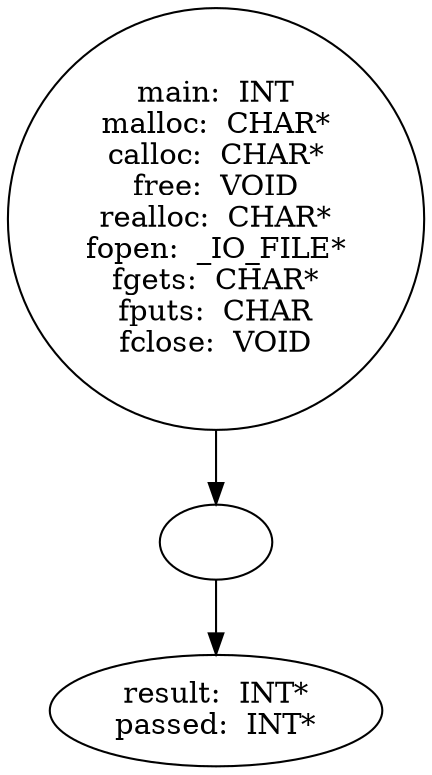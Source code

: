 digraph AST {
  "135951639394288" [label="main:  INT
malloc:  CHAR*
calloc:  CHAR*
free:  VOID
realloc:  CHAR*
fopen:  _IO_FILE*
fgets:  CHAR*
fputs:  CHAR
fclose:  VOID"];
  "135951639394288" -> "135951639380848";
  "135951639380848" [label=""];
  "135951639380848" -> "135951639396208";
  "135951639396208" [label="result:  INT*
passed:  INT*"];
}
